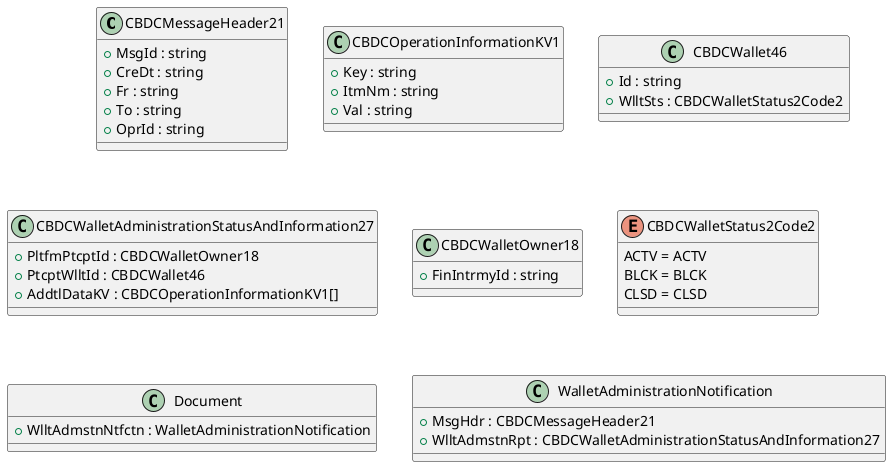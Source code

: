 @startuml

class CBDCMessageHeader21 {
    +MsgId : string
    +CreDt : string
    +Fr : string
    +To : string
    +OprId : string
}
class CBDCOperationInformationKV1 {
    +Key : string
    +ItmNm : string
    +Val : string
}
class CBDCWallet46 {
    +Id : string
    +WlltSts : CBDCWalletStatus2Code2
}
class CBDCWalletAdministrationStatusAndInformation27 {
    +PltfmPtcptId : CBDCWalletOwner18
    +PtcptWlltId : CBDCWallet46
    +AddtlDataKV : CBDCOperationInformationKV1[]
}
class CBDCWalletOwner18 {
    +FinIntrmyId : string
}
enum CBDCWalletStatus2Code2 {
    ACTV = ACTV
    BLCK = BLCK
    CLSD = CLSD
}
class Document {
    +WlltAdmstnNtfctn : WalletAdministrationNotification
}
class WalletAdministrationNotification {
    +MsgHdr : CBDCMessageHeader21
    +WlltAdmstnRpt : CBDCWalletAdministrationStatusAndInformation27
}

@enduml
